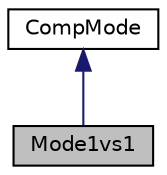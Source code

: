 digraph "Mode1vs1"
{
  edge [fontname="Helvetica",fontsize="10",labelfontname="Helvetica",labelfontsize="10"];
  node [fontname="Helvetica",fontsize="10",shape=record];
  Node1 [label="Mode1vs1",height=0.2,width=0.4,color="black", fillcolor="grey75", style="filled", fontcolor="black"];
  Node2 -> Node1 [dir="back",color="midnightblue",fontsize="10",style="solid",fontname="Helvetica"];
  Node2 [label="CompMode",height=0.2,width=0.4,color="black", fillcolor="white", style="filled",URL="$class_comp_mode.html",tooltip="classe representant un comportement de mode de jeu "];
}
